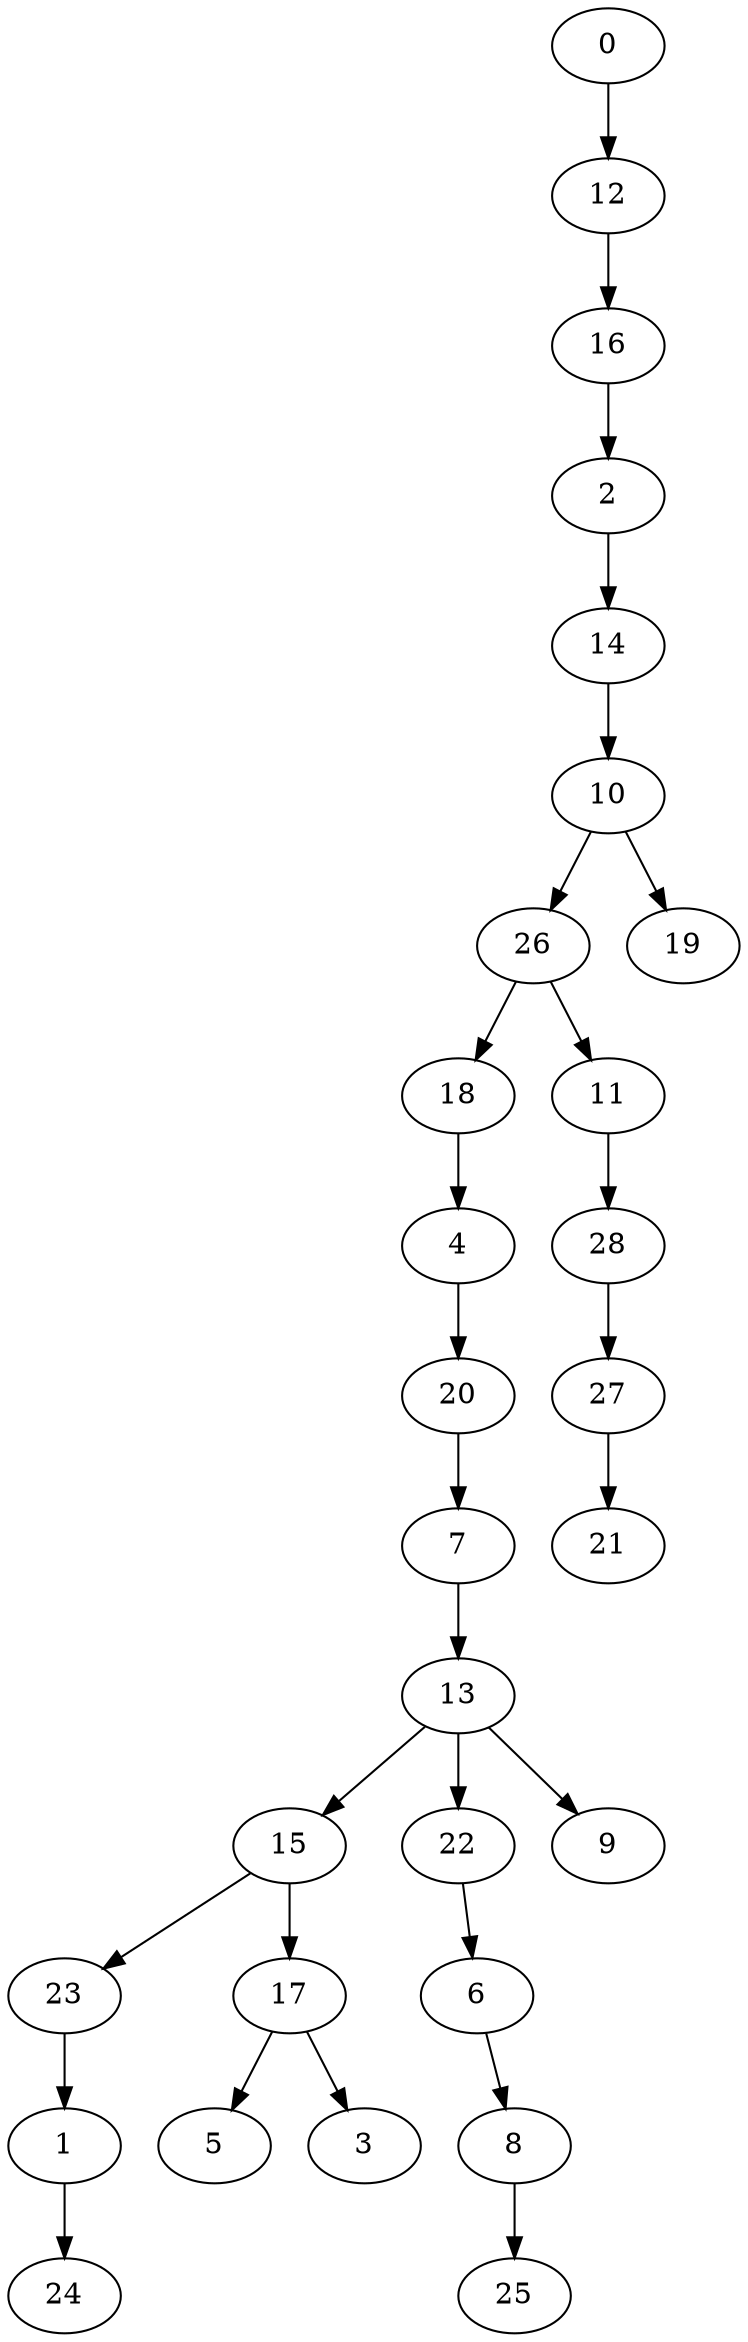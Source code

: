 digraph {
	0 [label=0]
	12 [label=12]
	16 [label=16]
	2 [label=2]
	14 [label=14]
	10 [label=10]
	26 [label=26]
	18 [label=18]
	4 [label=4]
	20 [label=20]
	7 [label=7]
	13 [label=13]
	15 [label=15]
	23 [label=23]
	1 [label=1]
	24 [label=24]
	17 [label=17]
	5 [label=5]
	3 [label=3]
	22 [label=22]
	6 [label=6]
	8 [label=8]
	25 [label=25]
	9 [label=9]
	11 [label=11]
	28 [label=28]
	27 [label=27]
	21 [label=21]
	19 [label=19]
	0 -> 12
	12 -> 16
	16 -> 2
	2 -> 14
	14 -> 10
	10 -> 26
	26 -> 18
	18 -> 4
	4 -> 20
	20 -> 7
	7 -> 13
	13 -> 15
	15 -> 23
	23 -> 1
	1 -> 24
	15 -> 17
	17 -> 5
	17 -> 3
	13 -> 22
	22 -> 6
	6 -> 8
	8 -> 25
	13 -> 9
	26 -> 11
	11 -> 28
	28 -> 27
	27 -> 21
	10 -> 19
}
